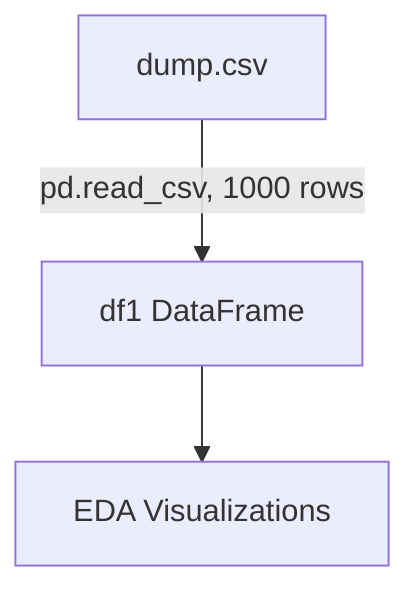 flowchart TD
    A["dump.csv"] -->|"pd.read_csv, 1000 rows"| B["df1 DataFrame"]
    B --> C["EDA Visualizations"]